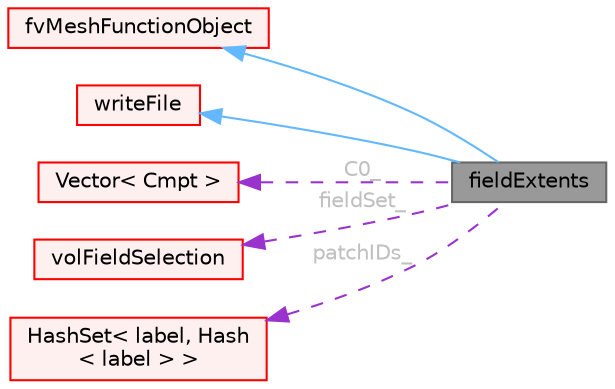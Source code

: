 digraph "fieldExtents"
{
 // LATEX_PDF_SIZE
  bgcolor="transparent";
  edge [fontname=Helvetica,fontsize=10,labelfontname=Helvetica,labelfontsize=10];
  node [fontname=Helvetica,fontsize=10,shape=box,height=0.2,width=0.4];
  rankdir="LR";
  Node1 [id="Node000001",label="fieldExtents",height=0.2,width=0.4,color="gray40", fillcolor="grey60", style="filled", fontcolor="black",tooltip="Computes the spatial minimum and maximum extents of an input field."];
  Node2 -> Node1 [id="edge1_Node000001_Node000002",dir="back",color="steelblue1",style="solid",tooltip=" "];
  Node2 [id="Node000002",label="fvMeshFunctionObject",height=0.2,width=0.4,color="red", fillcolor="#FFF0F0", style="filled",URL="$classFoam_1_1functionObjects_1_1fvMeshFunctionObject.html",tooltip="Specialization of Foam::functionObject for an Foam::fvMesh, providing a reference to the Foam::fvMesh..."];
  Node76 -> Node1 [id="edge2_Node000001_Node000076",dir="back",color="steelblue1",style="solid",tooltip=" "];
  Node76 [id="Node000076",label="writeFile",height=0.2,width=0.4,color="red", fillcolor="#FFF0F0", style="filled",URL="$classFoam_1_1functionObjects_1_1writeFile.html",tooltip="Base class for writing single files from the function objects."];
  Node79 -> Node1 [id="edge3_Node000001_Node000079",dir="back",color="darkorchid3",style="dashed",tooltip=" ",label=" C0_",fontcolor="grey" ];
  Node79 [id="Node000079",label="Vector\< Cmpt \>",height=0.2,width=0.4,color="red", fillcolor="#FFF0F0", style="filled",URL="$classFoam_1_1Vector.html",tooltip="Templated 3D Vector derived from VectorSpace adding construction from 3 components,..."];
  Node82 -> Node1 [id="edge4_Node000001_Node000082",dir="back",color="darkorchid3",style="dashed",tooltip=" ",label=" fieldSet_",fontcolor="grey" ];
  Node82 [id="Node000082",label="volFieldSelection",height=0.2,width=0.4,color="red", fillcolor="#FFF0F0", style="filled",URL="$classFoam_1_1functionObjects_1_1volFieldSelection.html",tooltip="Helper class to manage solver field selections."];
  Node88 -> Node1 [id="edge5_Node000001_Node000088",dir="back",color="darkorchid3",style="dashed",tooltip=" ",label=" patchIDs_",fontcolor="grey" ];
  Node88 [id="Node000088",label="HashSet\< label, Hash\l\< label \> \>",height=0.2,width=0.4,color="red", fillcolor="#FFF0F0", style="filled",URL="$classFoam_1_1HashSet.html",tooltip=" "];
}
